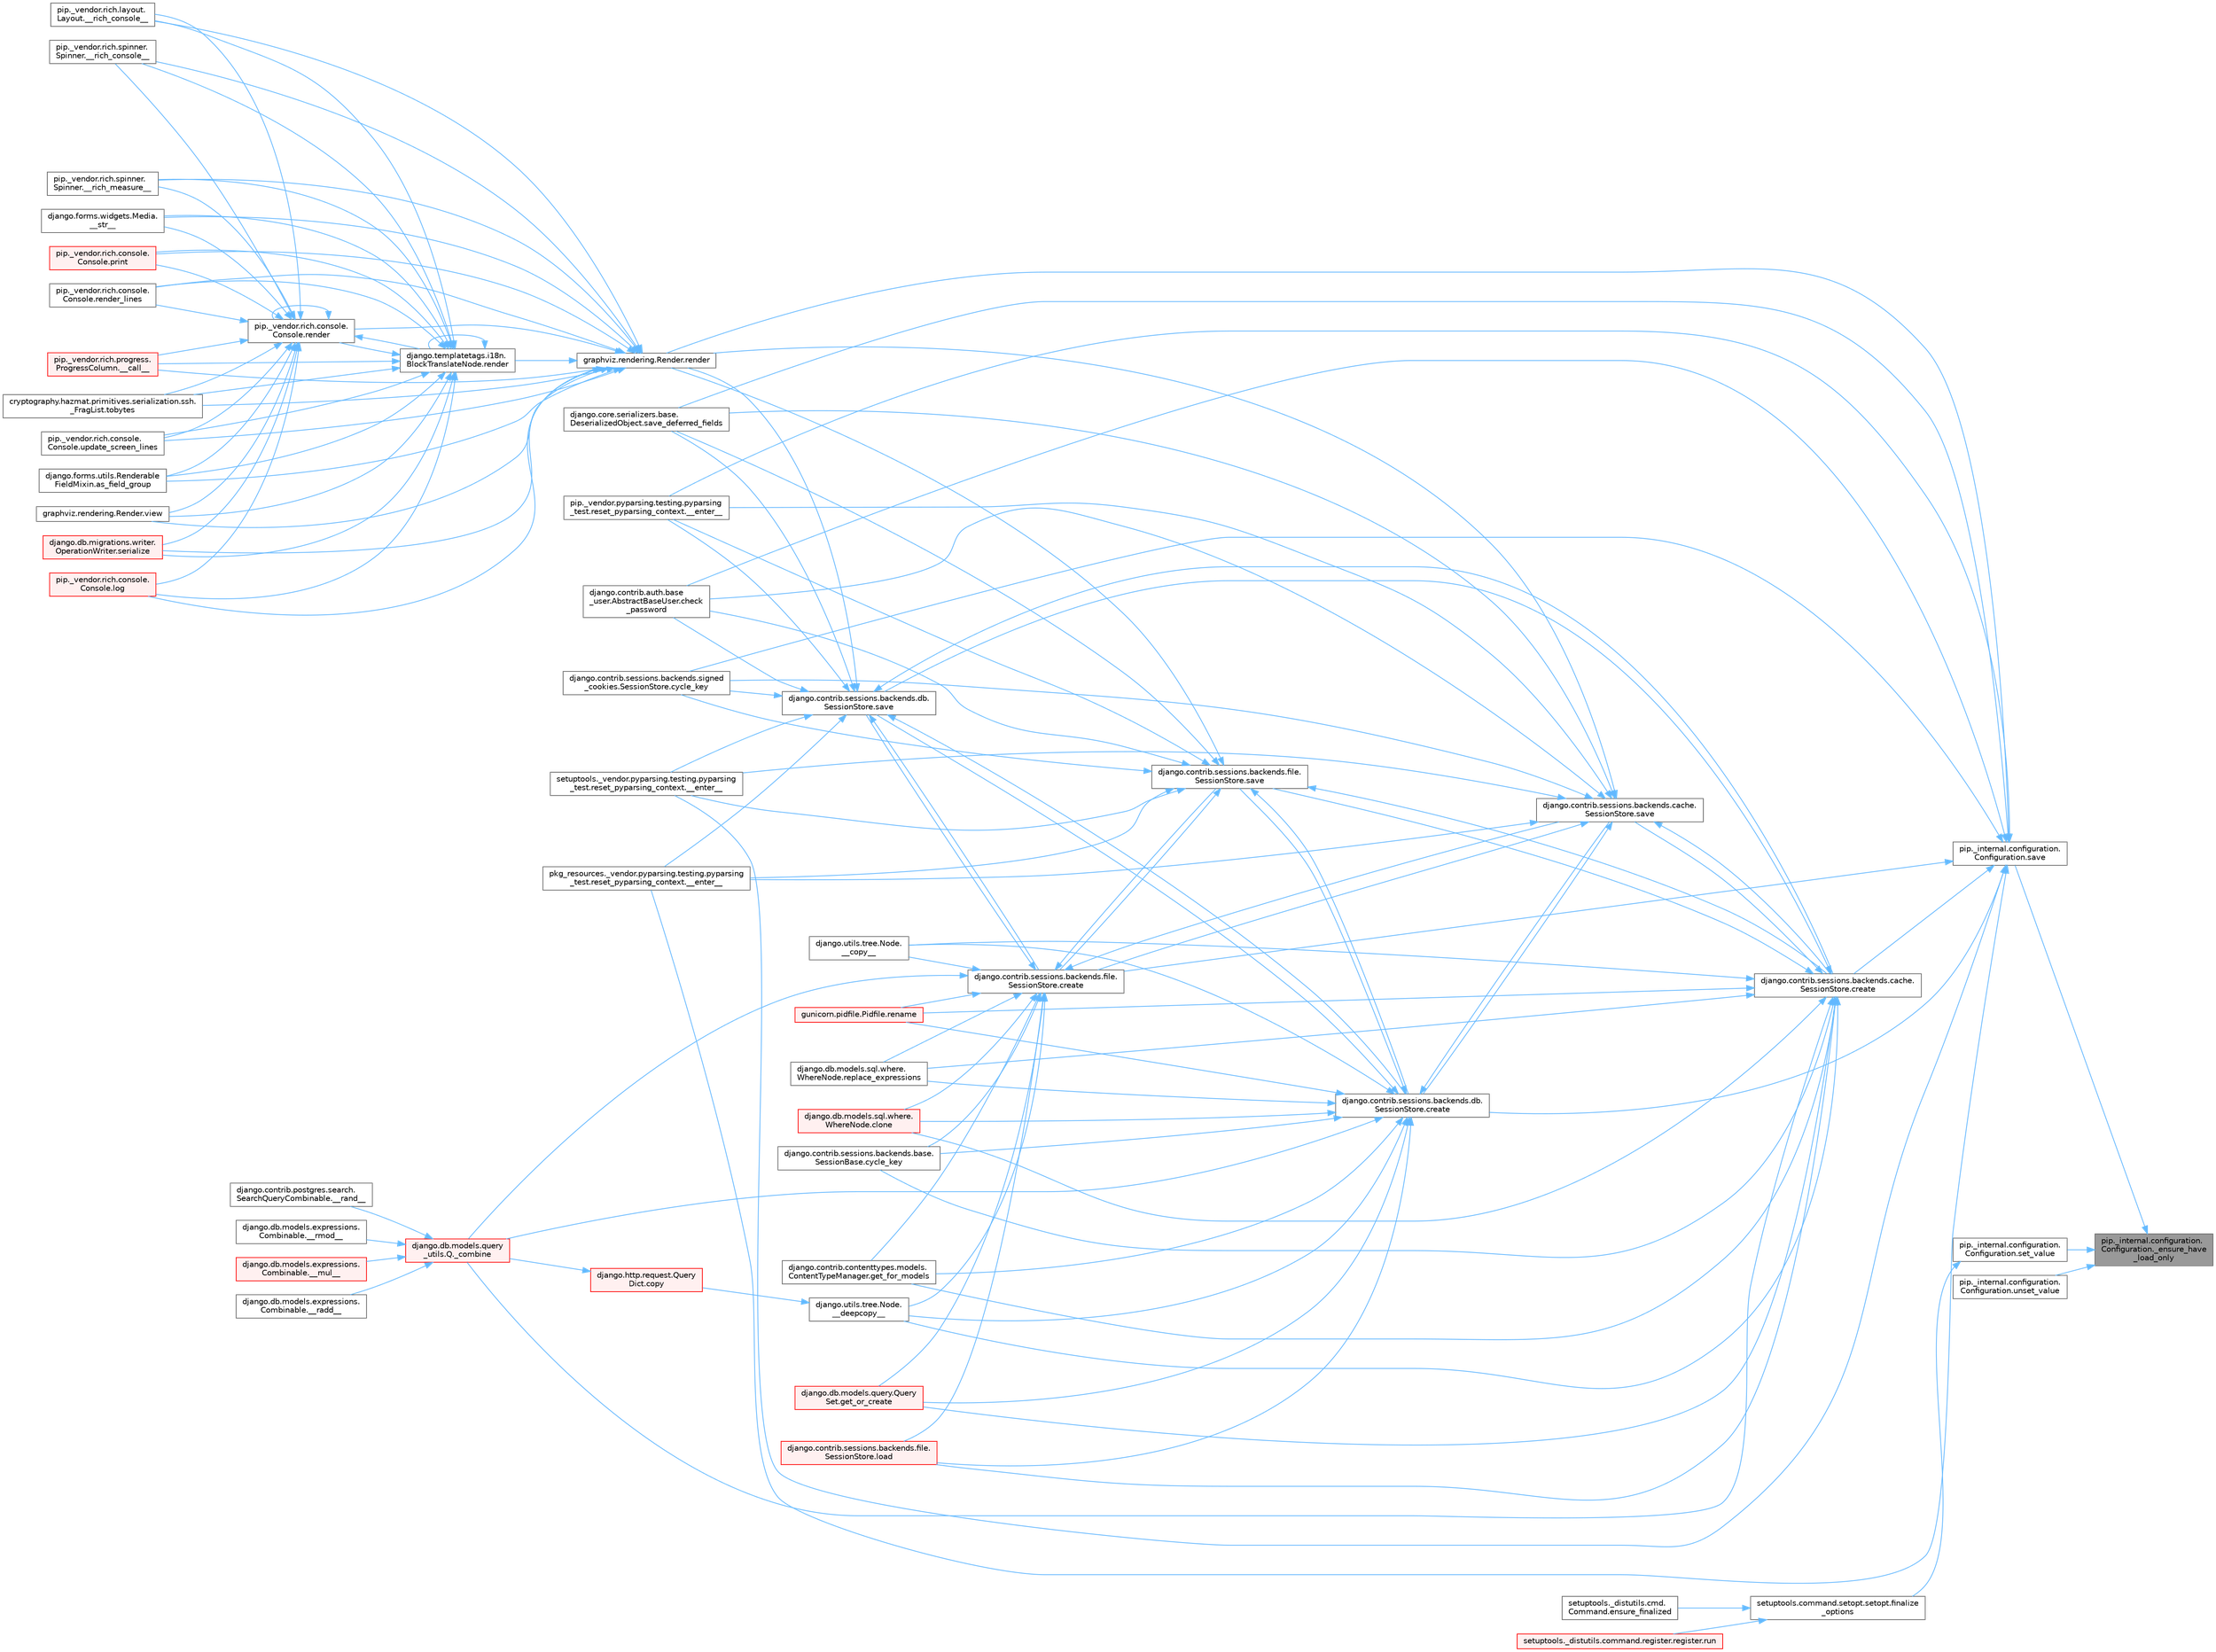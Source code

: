 digraph "pip._internal.configuration.Configuration._ensure_have_load_only"
{
 // LATEX_PDF_SIZE
  bgcolor="transparent";
  edge [fontname=Helvetica,fontsize=10,labelfontname=Helvetica,labelfontsize=10];
  node [fontname=Helvetica,fontsize=10,shape=box,height=0.2,width=0.4];
  rankdir="RL";
  Node1 [id="Node000001",label="pip._internal.configuration.\lConfiguration._ensure_have\l_load_only",height=0.2,width=0.4,color="gray40", fillcolor="grey60", style="filled", fontcolor="black",tooltip=" "];
  Node1 -> Node2 [id="edge1_Node000001_Node000002",dir="back",color="steelblue1",style="solid",tooltip=" "];
  Node2 [id="Node000002",label="pip._internal.configuration.\lConfiguration.save",height=0.2,width=0.4,color="grey40", fillcolor="white", style="filled",URL="$classpip_1_1__internal_1_1configuration_1_1_configuration.html#a6556dd11acdbe9eea172c60c50c76f83",tooltip=" "];
  Node2 -> Node3 [id="edge2_Node000002_Node000003",dir="back",color="steelblue1",style="solid",tooltip=" "];
  Node3 [id="Node000003",label="pip._vendor.pyparsing.testing.pyparsing\l_test.reset_pyparsing_context.__enter__",height=0.2,width=0.4,color="grey40", fillcolor="white", style="filled",URL="$classpip_1_1__vendor_1_1pyparsing_1_1testing_1_1pyparsing__test_1_1reset__pyparsing__context.html#a3d39d97a0d95a9b46c987e6dff52b7c0",tooltip=" "];
  Node2 -> Node4 [id="edge3_Node000002_Node000004",dir="back",color="steelblue1",style="solid",tooltip=" "];
  Node4 [id="Node000004",label="pkg_resources._vendor.pyparsing.testing.pyparsing\l_test.reset_pyparsing_context.__enter__",height=0.2,width=0.4,color="grey40", fillcolor="white", style="filled",URL="$classpkg__resources_1_1__vendor_1_1pyparsing_1_1testing_1_1pyparsing__test_1_1reset__pyparsing__context.html#a8d8360c033ccc7296fb9323a07cdeb25",tooltip=" "];
  Node2 -> Node5 [id="edge4_Node000002_Node000005",dir="back",color="steelblue1",style="solid",tooltip=" "];
  Node5 [id="Node000005",label="setuptools._vendor.pyparsing.testing.pyparsing\l_test.reset_pyparsing_context.__enter__",height=0.2,width=0.4,color="grey40", fillcolor="white", style="filled",URL="$classsetuptools_1_1__vendor_1_1pyparsing_1_1testing_1_1pyparsing__test_1_1reset__pyparsing__context.html#a436e2ea8355c86505c8cfdae81714c7c",tooltip=" "];
  Node2 -> Node6 [id="edge5_Node000002_Node000006",dir="back",color="steelblue1",style="solid",tooltip=" "];
  Node6 [id="Node000006",label="django.contrib.auth.base\l_user.AbstractBaseUser.check\l_password",height=0.2,width=0.4,color="grey40", fillcolor="white", style="filled",URL="$classdjango_1_1contrib_1_1auth_1_1base__user_1_1_abstract_base_user.html#aaa9bb7fa5353bc1917dbd7f87b63321a",tooltip=" "];
  Node2 -> Node7 [id="edge6_Node000002_Node000007",dir="back",color="steelblue1",style="solid",tooltip=" "];
  Node7 [id="Node000007",label="django.contrib.sessions.backends.cache.\lSessionStore.create",height=0.2,width=0.4,color="grey40", fillcolor="white", style="filled",URL="$classdjango_1_1contrib_1_1sessions_1_1backends_1_1cache_1_1_session_store.html#a38c9efbdb5115fd1820ae198b767c39c",tooltip=" "];
  Node7 -> Node8 [id="edge7_Node000007_Node000008",dir="back",color="steelblue1",style="solid",tooltip=" "];
  Node8 [id="Node000008",label="django.utils.tree.Node.\l__copy__",height=0.2,width=0.4,color="grey40", fillcolor="white", style="filled",URL="$classdjango_1_1utils_1_1tree_1_1_node.html#abae878f6b4500b8b241c23d8fac46e63",tooltip=" "];
  Node7 -> Node9 [id="edge8_Node000007_Node000009",dir="back",color="steelblue1",style="solid",tooltip=" "];
  Node9 [id="Node000009",label="django.utils.tree.Node.\l__deepcopy__",height=0.2,width=0.4,color="grey40", fillcolor="white", style="filled",URL="$classdjango_1_1utils_1_1tree_1_1_node.html#a38840c46ded3963808edbeec90765d6b",tooltip=" "];
  Node9 -> Node10 [id="edge9_Node000009_Node000010",dir="back",color="steelblue1",style="solid",tooltip=" "];
  Node10 [id="Node000010",label="django.http.request.Query\lDict.copy",height=0.2,width=0.4,color="red", fillcolor="#FFF0F0", style="filled",URL="$classdjango_1_1http_1_1request_1_1_query_dict.html#ada9e4956e62868c5587b9ffde7b358b5",tooltip=" "];
  Node10 -> Node152 [id="edge10_Node000010_Node000152",dir="back",color="steelblue1",style="solid",tooltip=" "];
  Node152 [id="Node000152",label="django.db.models.query\l_utils.Q._combine",height=0.2,width=0.4,color="red", fillcolor="#FFF0F0", style="filled",URL="$classdjango_1_1db_1_1models_1_1query__utils_1_1_q.html#ade621b98231b73615e1aa3a726560c55",tooltip=" "];
  Node152 -> Node153 [id="edge11_Node000152_Node000153",dir="back",color="steelblue1",style="solid",tooltip=" "];
  Node153 [id="Node000153",label="django.db.models.expressions.\lCombinable.__mul__",height=0.2,width=0.4,color="red", fillcolor="#FFF0F0", style="filled",URL="$classdjango_1_1db_1_1models_1_1expressions_1_1_combinable.html#a18670e03ec4b2fc0eafb0782602b72ec",tooltip=" "];
  Node152 -> Node157 [id="edge12_Node000152_Node000157",dir="back",color="steelblue1",style="solid",tooltip=" "];
  Node157 [id="Node000157",label="django.db.models.expressions.\lCombinable.__radd__",height=0.2,width=0.4,color="grey40", fillcolor="white", style="filled",URL="$classdjango_1_1db_1_1models_1_1expressions_1_1_combinable.html#a4872efab02abfbe2d20977469210ce25",tooltip=" "];
  Node152 -> Node158 [id="edge13_Node000152_Node000158",dir="back",color="steelblue1",style="solid",tooltip=" "];
  Node158 [id="Node000158",label="django.contrib.postgres.search.\lSearchQueryCombinable.__rand__",height=0.2,width=0.4,color="grey40", fillcolor="white", style="filled",URL="$classdjango_1_1contrib_1_1postgres_1_1search_1_1_search_query_combinable.html#a3d51899b7ac9564232b005aa65bec114",tooltip=" "];
  Node152 -> Node159 [id="edge14_Node000152_Node000159",dir="back",color="steelblue1",style="solid",tooltip=" "];
  Node159 [id="Node000159",label="django.db.models.expressions.\lCombinable.__rmod__",height=0.2,width=0.4,color="grey40", fillcolor="white", style="filled",URL="$classdjango_1_1db_1_1models_1_1expressions_1_1_combinable.html#ad32e5e96bab77dd57e3337a156c5de39",tooltip=" "];
  Node7 -> Node152 [id="edge15_Node000007_Node000152",dir="back",color="steelblue1",style="solid",tooltip=" "];
  Node7 -> Node300 [id="edge16_Node000007_Node000300",dir="back",color="steelblue1",style="solid",tooltip=" "];
  Node300 [id="Node000300",label="django.db.models.sql.where.\lWhereNode.clone",height=0.2,width=0.4,color="red", fillcolor="#FFF0F0", style="filled",URL="$classdjango_1_1db_1_1models_1_1sql_1_1where_1_1_where_node.html#a0faff63950b774ce4ad391ea1f6b6d2c",tooltip=" "];
  Node7 -> Node30 [id="edge17_Node000007_Node000030",dir="back",color="steelblue1",style="solid",tooltip=" "];
  Node30 [id="Node000030",label="django.contrib.sessions.backends.base.\lSessionBase.cycle_key",height=0.2,width=0.4,color="grey40", fillcolor="white", style="filled",URL="$classdjango_1_1contrib_1_1sessions_1_1backends_1_1base_1_1_session_base.html#a6955e9bebe4e5b7d463bccfcf9181016",tooltip=" "];
  Node7 -> Node334 [id="edge18_Node000007_Node000334",dir="back",color="steelblue1",style="solid",tooltip=" "];
  Node334 [id="Node000334",label="django.contrib.contenttypes.models.\lContentTypeManager.get_for_models",height=0.2,width=0.4,color="grey40", fillcolor="white", style="filled",URL="$classdjango_1_1contrib_1_1contenttypes_1_1models_1_1_content_type_manager.html#a541a2e215680799739b6f8c1b19ddda4",tooltip=" "];
  Node7 -> Node335 [id="edge19_Node000007_Node000335",dir="back",color="steelblue1",style="solid",tooltip=" "];
  Node335 [id="Node000335",label="django.db.models.query.Query\lSet.get_or_create",height=0.2,width=0.4,color="red", fillcolor="#FFF0F0", style="filled",URL="$classdjango_1_1db_1_1models_1_1query_1_1_query_set.html#a0f727927ec4d1b9f3087b831cc911c59",tooltip=" "];
  Node7 -> Node317 [id="edge20_Node000007_Node000317",dir="back",color="steelblue1",style="solid",tooltip=" "];
  Node317 [id="Node000317",label="django.contrib.sessions.backends.file.\lSessionStore.load",height=0.2,width=0.4,color="red", fillcolor="#FFF0F0", style="filled",URL="$classdjango_1_1contrib_1_1sessions_1_1backends_1_1file_1_1_session_store.html#a408fa63512306fbaa7bbb62742f0295f",tooltip=" "];
  Node7 -> Node337 [id="edge21_Node000007_Node000337",dir="back",color="steelblue1",style="solid",tooltip=" "];
  Node337 [id="Node000337",label="gunicorn.pidfile.Pidfile.rename",height=0.2,width=0.4,color="red", fillcolor="#FFF0F0", style="filled",URL="$classgunicorn_1_1pidfile_1_1_pidfile.html#af03623bf56b92f594700ba5e5f25bc76",tooltip=" "];
  Node7 -> Node339 [id="edge22_Node000007_Node000339",dir="back",color="steelblue1",style="solid",tooltip=" "];
  Node339 [id="Node000339",label="django.db.models.sql.where.\lWhereNode.replace_expressions",height=0.2,width=0.4,color="grey40", fillcolor="white", style="filled",URL="$classdjango_1_1db_1_1models_1_1sql_1_1where_1_1_where_node.html#a1cc3580a7f4a51605b52ae4a9653b3ac",tooltip=" "];
  Node7 -> Node340 [id="edge23_Node000007_Node000340",dir="back",color="steelblue1",style="solid",tooltip=" "];
  Node340 [id="Node000340",label="django.contrib.sessions.backends.cache.\lSessionStore.save",height=0.2,width=0.4,color="grey40", fillcolor="white", style="filled",URL="$classdjango_1_1contrib_1_1sessions_1_1backends_1_1cache_1_1_session_store.html#a67e81d959c24e3a84b1e755a9a861c53",tooltip=" "];
  Node340 -> Node3 [id="edge24_Node000340_Node000003",dir="back",color="steelblue1",style="solid",tooltip=" "];
  Node340 -> Node4 [id="edge25_Node000340_Node000004",dir="back",color="steelblue1",style="solid",tooltip=" "];
  Node340 -> Node5 [id="edge26_Node000340_Node000005",dir="back",color="steelblue1",style="solid",tooltip=" "];
  Node340 -> Node6 [id="edge27_Node000340_Node000006",dir="back",color="steelblue1",style="solid",tooltip=" "];
  Node340 -> Node7 [id="edge28_Node000340_Node000007",dir="back",color="steelblue1",style="solid",tooltip=" "];
  Node340 -> Node299 [id="edge29_Node000340_Node000299",dir="back",color="steelblue1",style="solid",tooltip=" "];
  Node299 [id="Node000299",label="django.contrib.sessions.backends.db.\lSessionStore.create",height=0.2,width=0.4,color="grey40", fillcolor="white", style="filled",URL="$classdjango_1_1contrib_1_1sessions_1_1backends_1_1db_1_1_session_store.html#a4a98c0168c61e75be58e279660aa6ce4",tooltip=" "];
  Node299 -> Node8 [id="edge30_Node000299_Node000008",dir="back",color="steelblue1",style="solid",tooltip=" "];
  Node299 -> Node9 [id="edge31_Node000299_Node000009",dir="back",color="steelblue1",style="solid",tooltip=" "];
  Node299 -> Node152 [id="edge32_Node000299_Node000152",dir="back",color="steelblue1",style="solid",tooltip=" "];
  Node299 -> Node300 [id="edge33_Node000299_Node000300",dir="back",color="steelblue1",style="solid",tooltip=" "];
  Node299 -> Node30 [id="edge34_Node000299_Node000030",dir="back",color="steelblue1",style="solid",tooltip=" "];
  Node299 -> Node334 [id="edge35_Node000299_Node000334",dir="back",color="steelblue1",style="solid",tooltip=" "];
  Node299 -> Node335 [id="edge36_Node000299_Node000335",dir="back",color="steelblue1",style="solid",tooltip=" "];
  Node299 -> Node317 [id="edge37_Node000299_Node000317",dir="back",color="steelblue1",style="solid",tooltip=" "];
  Node299 -> Node337 [id="edge38_Node000299_Node000337",dir="back",color="steelblue1",style="solid",tooltip=" "];
  Node299 -> Node339 [id="edge39_Node000299_Node000339",dir="back",color="steelblue1",style="solid",tooltip=" "];
  Node299 -> Node340 [id="edge40_Node000299_Node000340",dir="back",color="steelblue1",style="solid",tooltip=" "];
  Node299 -> Node298 [id="edge41_Node000299_Node000298",dir="back",color="steelblue1",style="solid",tooltip=" "];
  Node298 [id="Node000298",label="django.contrib.sessions.backends.db.\lSessionStore.save",height=0.2,width=0.4,color="grey40", fillcolor="white", style="filled",URL="$classdjango_1_1contrib_1_1sessions_1_1backends_1_1db_1_1_session_store.html#a68a6b4f159bd3dc969ec80b34c1622af",tooltip=" "];
  Node298 -> Node3 [id="edge42_Node000298_Node000003",dir="back",color="steelblue1",style="solid",tooltip=" "];
  Node298 -> Node4 [id="edge43_Node000298_Node000004",dir="back",color="steelblue1",style="solid",tooltip=" "];
  Node298 -> Node5 [id="edge44_Node000298_Node000005",dir="back",color="steelblue1",style="solid",tooltip=" "];
  Node298 -> Node6 [id="edge45_Node000298_Node000006",dir="back",color="steelblue1",style="solid",tooltip=" "];
  Node298 -> Node7 [id="edge46_Node000298_Node000007",dir="back",color="steelblue1",style="solid",tooltip=" "];
  Node298 -> Node299 [id="edge47_Node000298_Node000299",dir="back",color="steelblue1",style="solid",tooltip=" "];
  Node298 -> Node333 [id="edge48_Node000298_Node000333",dir="back",color="steelblue1",style="solid",tooltip=" "];
  Node333 [id="Node000333",label="django.contrib.sessions.backends.file.\lSessionStore.create",height=0.2,width=0.4,color="grey40", fillcolor="white", style="filled",URL="$classdjango_1_1contrib_1_1sessions_1_1backends_1_1file_1_1_session_store.html#a6624db6a37dfff490f837047e0a60dda",tooltip=" "];
  Node333 -> Node8 [id="edge49_Node000333_Node000008",dir="back",color="steelblue1",style="solid",tooltip=" "];
  Node333 -> Node9 [id="edge50_Node000333_Node000009",dir="back",color="steelblue1",style="solid",tooltip=" "];
  Node333 -> Node152 [id="edge51_Node000333_Node000152",dir="back",color="steelblue1",style="solid",tooltip=" "];
  Node333 -> Node300 [id="edge52_Node000333_Node000300",dir="back",color="steelblue1",style="solid",tooltip=" "];
  Node333 -> Node30 [id="edge53_Node000333_Node000030",dir="back",color="steelblue1",style="solid",tooltip=" "];
  Node333 -> Node334 [id="edge54_Node000333_Node000334",dir="back",color="steelblue1",style="solid",tooltip=" "];
  Node333 -> Node335 [id="edge55_Node000333_Node000335",dir="back",color="steelblue1",style="solid",tooltip=" "];
  Node333 -> Node317 [id="edge56_Node000333_Node000317",dir="back",color="steelblue1",style="solid",tooltip=" "];
  Node333 -> Node337 [id="edge57_Node000333_Node000337",dir="back",color="steelblue1",style="solid",tooltip=" "];
  Node333 -> Node339 [id="edge58_Node000333_Node000339",dir="back",color="steelblue1",style="solid",tooltip=" "];
  Node333 -> Node340 [id="edge59_Node000333_Node000340",dir="back",color="steelblue1",style="solid",tooltip=" "];
  Node333 -> Node298 [id="edge60_Node000333_Node000298",dir="back",color="steelblue1",style="solid",tooltip=" "];
  Node333 -> Node1129 [id="edge61_Node000333_Node001129",dir="back",color="steelblue1",style="solid",tooltip=" "];
  Node1129 [id="Node001129",label="django.contrib.sessions.backends.file.\lSessionStore.save",height=0.2,width=0.4,color="grey40", fillcolor="white", style="filled",URL="$classdjango_1_1contrib_1_1sessions_1_1backends_1_1file_1_1_session_store.html#af170f9c112376eb1627509287bf9620f",tooltip=" "];
  Node1129 -> Node3 [id="edge62_Node001129_Node000003",dir="back",color="steelblue1",style="solid",tooltip=" "];
  Node1129 -> Node4 [id="edge63_Node001129_Node000004",dir="back",color="steelblue1",style="solid",tooltip=" "];
  Node1129 -> Node5 [id="edge64_Node001129_Node000005",dir="back",color="steelblue1",style="solid",tooltip=" "];
  Node1129 -> Node6 [id="edge65_Node001129_Node000006",dir="back",color="steelblue1",style="solid",tooltip=" "];
  Node1129 -> Node7 [id="edge66_Node001129_Node000007",dir="back",color="steelblue1",style="solid",tooltip=" "];
  Node1129 -> Node299 [id="edge67_Node001129_Node000299",dir="back",color="steelblue1",style="solid",tooltip=" "];
  Node1129 -> Node333 [id="edge68_Node001129_Node000333",dir="back",color="steelblue1",style="solid",tooltip=" "];
  Node1129 -> Node341 [id="edge69_Node001129_Node000341",dir="back",color="steelblue1",style="solid",tooltip=" "];
  Node341 [id="Node000341",label="django.contrib.sessions.backends.signed\l_cookies.SessionStore.cycle_key",height=0.2,width=0.4,color="grey40", fillcolor="white", style="filled",URL="$classdjango_1_1contrib_1_1sessions_1_1backends_1_1signed__cookies_1_1_session_store.html#abf8e71313b847459c30f19e691c25a93",tooltip=" "];
  Node1129 -> Node342 [id="edge70_Node001129_Node000342",dir="back",color="steelblue1",style="solid",tooltip=" "];
  Node342 [id="Node000342",label="graphviz.rendering.Render.render",height=0.2,width=0.4,color="grey40", fillcolor="white", style="filled",URL="$classgraphviz_1_1rendering_1_1_render.html#a0249d6538d64a6b59b1bed64d4636456",tooltip=" "];
  Node342 -> Node343 [id="edge71_Node000342_Node000343",dir="back",color="steelblue1",style="solid",tooltip=" "];
  Node343 [id="Node000343",label="pip._vendor.rich.progress.\lProgressColumn.__call__",height=0.2,width=0.4,color="red", fillcolor="#FFF0F0", style="filled",URL="$classpip_1_1__vendor_1_1rich_1_1progress_1_1_progress_column.html#ae0c399be74222f949edb0fa5324cf6ea",tooltip=" "];
  Node342 -> Node344 [id="edge72_Node000342_Node000344",dir="back",color="steelblue1",style="solid",tooltip=" "];
  Node344 [id="Node000344",label="pip._vendor.rich.layout.\lLayout.__rich_console__",height=0.2,width=0.4,color="grey40", fillcolor="white", style="filled",URL="$classpip_1_1__vendor_1_1rich_1_1layout_1_1_layout.html#ac39cb3d17d2b0324ee1b0dada41a3ebd",tooltip=" "];
  Node342 -> Node345 [id="edge73_Node000342_Node000345",dir="back",color="steelblue1",style="solid",tooltip=" "];
  Node345 [id="Node000345",label="pip._vendor.rich.spinner.\lSpinner.__rich_console__",height=0.2,width=0.4,color="grey40", fillcolor="white", style="filled",URL="$classpip_1_1__vendor_1_1rich_1_1spinner_1_1_spinner.html#a6883d8dced19ac48d4dfc74f776357fd",tooltip=" "];
  Node342 -> Node346 [id="edge74_Node000342_Node000346",dir="back",color="steelblue1",style="solid",tooltip=" "];
  Node346 [id="Node000346",label="pip._vendor.rich.spinner.\lSpinner.__rich_measure__",height=0.2,width=0.4,color="grey40", fillcolor="white", style="filled",URL="$classpip_1_1__vendor_1_1rich_1_1spinner_1_1_spinner.html#a89745682c823c44a31bae8e8d07869f5",tooltip=" "];
  Node342 -> Node347 [id="edge75_Node000342_Node000347",dir="back",color="steelblue1",style="solid",tooltip=" "];
  Node347 [id="Node000347",label="django.forms.widgets.Media.\l__str__",height=0.2,width=0.4,color="grey40", fillcolor="white", style="filled",URL="$classdjango_1_1forms_1_1widgets_1_1_media.html#ae1651710548a7d9f14f036d035012d21",tooltip=" "];
  Node342 -> Node348 [id="edge76_Node000342_Node000348",dir="back",color="steelblue1",style="solid",tooltip=" "];
  Node348 [id="Node000348",label="django.forms.utils.Renderable\lFieldMixin.as_field_group",height=0.2,width=0.4,color="grey40", fillcolor="white", style="filled",URL="$classdjango_1_1forms_1_1utils_1_1_renderable_field_mixin.html#a1e9a1b4f790ea694431554267fd5d74c",tooltip=" "];
  Node342 -> Node349 [id="edge77_Node000342_Node000349",dir="back",color="steelblue1",style="solid",tooltip=" "];
  Node349 [id="Node000349",label="pip._vendor.rich.console.\lConsole.log",height=0.2,width=0.4,color="red", fillcolor="#FFF0F0", style="filled",URL="$classpip_1_1__vendor_1_1rich_1_1console_1_1_console.html#af9c77e39f9413fc2b134c60cfa23b0f1",tooltip=" "];
  Node342 -> Node472 [id="edge78_Node000342_Node000472",dir="back",color="steelblue1",style="solid",tooltip=" "];
  Node472 [id="Node000472",label="pip._vendor.rich.console.\lConsole.print",height=0.2,width=0.4,color="red", fillcolor="#FFF0F0", style="filled",URL="$classpip_1_1__vendor_1_1rich_1_1console_1_1_console.html#af954370cdbb49236b597f2c11064549d",tooltip=" "];
  Node342 -> Node863 [id="edge79_Node000342_Node000863",dir="back",color="steelblue1",style="solid",tooltip=" "];
  Node863 [id="Node000863",label="django.templatetags.i18n.\lBlockTranslateNode.render",height=0.2,width=0.4,color="grey40", fillcolor="white", style="filled",URL="$classdjango_1_1templatetags_1_1i18n_1_1_block_translate_node.html#aaf05bebfd02c1c4b676387ada0357832",tooltip=" "];
  Node863 -> Node343 [id="edge80_Node000863_Node000343",dir="back",color="steelblue1",style="solid",tooltip=" "];
  Node863 -> Node344 [id="edge81_Node000863_Node000344",dir="back",color="steelblue1",style="solid",tooltip=" "];
  Node863 -> Node345 [id="edge82_Node000863_Node000345",dir="back",color="steelblue1",style="solid",tooltip=" "];
  Node863 -> Node346 [id="edge83_Node000863_Node000346",dir="back",color="steelblue1",style="solid",tooltip=" "];
  Node863 -> Node347 [id="edge84_Node000863_Node000347",dir="back",color="steelblue1",style="solid",tooltip=" "];
  Node863 -> Node348 [id="edge85_Node000863_Node000348",dir="back",color="steelblue1",style="solid",tooltip=" "];
  Node863 -> Node349 [id="edge86_Node000863_Node000349",dir="back",color="steelblue1",style="solid",tooltip=" "];
  Node863 -> Node472 [id="edge87_Node000863_Node000472",dir="back",color="steelblue1",style="solid",tooltip=" "];
  Node863 -> Node863 [id="edge88_Node000863_Node000863",dir="back",color="steelblue1",style="solid",tooltip=" "];
  Node863 -> Node864 [id="edge89_Node000863_Node000864",dir="back",color="steelblue1",style="solid",tooltip=" "];
  Node864 [id="Node000864",label="pip._vendor.rich.console.\lConsole.render",height=0.2,width=0.4,color="grey40", fillcolor="white", style="filled",URL="$classpip_1_1__vendor_1_1rich_1_1console_1_1_console.html#a9551b8254c573105adde80622393a938",tooltip=" "];
  Node864 -> Node343 [id="edge90_Node000864_Node000343",dir="back",color="steelblue1",style="solid",tooltip=" "];
  Node864 -> Node344 [id="edge91_Node000864_Node000344",dir="back",color="steelblue1",style="solid",tooltip=" "];
  Node864 -> Node345 [id="edge92_Node000864_Node000345",dir="back",color="steelblue1",style="solid",tooltip=" "];
  Node864 -> Node346 [id="edge93_Node000864_Node000346",dir="back",color="steelblue1",style="solid",tooltip=" "];
  Node864 -> Node347 [id="edge94_Node000864_Node000347",dir="back",color="steelblue1",style="solid",tooltip=" "];
  Node864 -> Node348 [id="edge95_Node000864_Node000348",dir="back",color="steelblue1",style="solid",tooltip=" "];
  Node864 -> Node349 [id="edge96_Node000864_Node000349",dir="back",color="steelblue1",style="solid",tooltip=" "];
  Node864 -> Node472 [id="edge97_Node000864_Node000472",dir="back",color="steelblue1",style="solid",tooltip=" "];
  Node864 -> Node863 [id="edge98_Node000864_Node000863",dir="back",color="steelblue1",style="solid",tooltip=" "];
  Node864 -> Node864 [id="edge99_Node000864_Node000864",dir="back",color="steelblue1",style="solid",tooltip=" "];
  Node864 -> Node865 [id="edge100_Node000864_Node000865",dir="back",color="steelblue1",style="solid",tooltip=" "];
  Node865 [id="Node000865",label="pip._vendor.rich.console.\lConsole.render_lines",height=0.2,width=0.4,color="grey40", fillcolor="white", style="filled",URL="$classpip_1_1__vendor_1_1rich_1_1console_1_1_console.html#a5818808a49db20c5bee6986425f96f14",tooltip=" "];
  Node864 -> Node866 [id="edge101_Node000864_Node000866",dir="back",color="steelblue1",style="solid",tooltip=" "];
  Node866 [id="Node000866",label="django.db.migrations.writer.\lOperationWriter.serialize",height=0.2,width=0.4,color="red", fillcolor="#FFF0F0", style="filled",URL="$classdjango_1_1db_1_1migrations_1_1writer_1_1_operation_writer.html#a866e8d13e1c54a35d74e9a6b0383b2f8",tooltip=" "];
  Node864 -> Node1209 [id="edge102_Node000864_Node001209",dir="back",color="steelblue1",style="solid",tooltip=" "];
  Node1209 [id="Node001209",label="cryptography.hazmat.primitives.serialization.ssh.\l_FragList.tobytes",height=0.2,width=0.4,color="grey40", fillcolor="white", style="filled",URL="$classcryptography_1_1hazmat_1_1primitives_1_1serialization_1_1ssh_1_1___frag_list.html#a195dd4e7c741624829a13af53fa3de38",tooltip=" "];
  Node864 -> Node1210 [id="edge103_Node000864_Node001210",dir="back",color="steelblue1",style="solid",tooltip=" "];
  Node1210 [id="Node001210",label="pip._vendor.rich.console.\lConsole.update_screen_lines",height=0.2,width=0.4,color="grey40", fillcolor="white", style="filled",URL="$classpip_1_1__vendor_1_1rich_1_1console_1_1_console.html#a21cfe5af86ec7533f23d45fe2969817e",tooltip=" "];
  Node864 -> Node1211 [id="edge104_Node000864_Node001211",dir="back",color="steelblue1",style="solid",tooltip=" "];
  Node1211 [id="Node001211",label="graphviz.rendering.Render.view",height=0.2,width=0.4,color="grey40", fillcolor="white", style="filled",URL="$classgraphviz_1_1rendering_1_1_render.html#a53169c422996b9a7e92b5580c13914e2",tooltip=" "];
  Node863 -> Node865 [id="edge105_Node000863_Node000865",dir="back",color="steelblue1",style="solid",tooltip=" "];
  Node863 -> Node866 [id="edge106_Node000863_Node000866",dir="back",color="steelblue1",style="solid",tooltip=" "];
  Node863 -> Node1209 [id="edge107_Node000863_Node001209",dir="back",color="steelblue1",style="solid",tooltip=" "];
  Node863 -> Node1210 [id="edge108_Node000863_Node001210",dir="back",color="steelblue1",style="solid",tooltip=" "];
  Node863 -> Node1211 [id="edge109_Node000863_Node001211",dir="back",color="steelblue1",style="solid",tooltip=" "];
  Node342 -> Node864 [id="edge110_Node000342_Node000864",dir="back",color="steelblue1",style="solid",tooltip=" "];
  Node342 -> Node865 [id="edge111_Node000342_Node000865",dir="back",color="steelblue1",style="solid",tooltip=" "];
  Node342 -> Node866 [id="edge112_Node000342_Node000866",dir="back",color="steelblue1",style="solid",tooltip=" "];
  Node342 -> Node1209 [id="edge113_Node000342_Node001209",dir="back",color="steelblue1",style="solid",tooltip=" "];
  Node342 -> Node1210 [id="edge114_Node000342_Node001210",dir="back",color="steelblue1",style="solid",tooltip=" "];
  Node342 -> Node1211 [id="edge115_Node000342_Node001211",dir="back",color="steelblue1",style="solid",tooltip=" "];
  Node1129 -> Node703 [id="edge116_Node001129_Node000703",dir="back",color="steelblue1",style="solid",tooltip=" "];
  Node703 [id="Node000703",label="django.core.serializers.base.\lDeserializedObject.save_deferred_fields",height=0.2,width=0.4,color="grey40", fillcolor="white", style="filled",URL="$classdjango_1_1core_1_1serializers_1_1base_1_1_deserialized_object.html#a2fd4269d14e2f58fda59335c79a582f5",tooltip=" "];
  Node298 -> Node341 [id="edge117_Node000298_Node000341",dir="back",color="steelblue1",style="solid",tooltip=" "];
  Node298 -> Node342 [id="edge118_Node000298_Node000342",dir="back",color="steelblue1",style="solid",tooltip=" "];
  Node298 -> Node703 [id="edge119_Node000298_Node000703",dir="back",color="steelblue1",style="solid",tooltip=" "];
  Node299 -> Node1129 [id="edge120_Node000299_Node001129",dir="back",color="steelblue1",style="solid",tooltip=" "];
  Node340 -> Node333 [id="edge121_Node000340_Node000333",dir="back",color="steelblue1",style="solid",tooltip=" "];
  Node340 -> Node341 [id="edge122_Node000340_Node000341",dir="back",color="steelblue1",style="solid",tooltip=" "];
  Node340 -> Node342 [id="edge123_Node000340_Node000342",dir="back",color="steelblue1",style="solid",tooltip=" "];
  Node340 -> Node703 [id="edge124_Node000340_Node000703",dir="back",color="steelblue1",style="solid",tooltip=" "];
  Node7 -> Node298 [id="edge125_Node000007_Node000298",dir="back",color="steelblue1",style="solid",tooltip=" "];
  Node7 -> Node1129 [id="edge126_Node000007_Node001129",dir="back",color="steelblue1",style="solid",tooltip=" "];
  Node2 -> Node299 [id="edge127_Node000002_Node000299",dir="back",color="steelblue1",style="solid",tooltip=" "];
  Node2 -> Node333 [id="edge128_Node000002_Node000333",dir="back",color="steelblue1",style="solid",tooltip=" "];
  Node2 -> Node341 [id="edge129_Node000002_Node000341",dir="back",color="steelblue1",style="solid",tooltip=" "];
  Node2 -> Node342 [id="edge130_Node000002_Node000342",dir="back",color="steelblue1",style="solid",tooltip=" "];
  Node2 -> Node703 [id="edge131_Node000002_Node000703",dir="back",color="steelblue1",style="solid",tooltip=" "];
  Node1 -> Node3180 [id="edge132_Node000001_Node003180",dir="back",color="steelblue1",style="solid",tooltip=" "];
  Node3180 [id="Node003180",label="pip._internal.configuration.\lConfiguration.set_value",height=0.2,width=0.4,color="grey40", fillcolor="white", style="filled",URL="$classpip_1_1__internal_1_1configuration_1_1_configuration.html#a5fbaae242fbf6065c64973dff2382bfc",tooltip=" "];
  Node3180 -> Node1121 [id="edge133_Node003180_Node001121",dir="back",color="steelblue1",style="solid",tooltip=" "];
  Node1121 [id="Node001121",label="setuptools.command.setopt.setopt.finalize\l_options",height=0.2,width=0.4,color="grey40", fillcolor="white", style="filled",URL="$classsetuptools_1_1command_1_1setopt_1_1setopt.html#a58f0fcd27a26f1c32d24ee064878fc5c",tooltip=" "];
  Node1121 -> Node101 [id="edge134_Node001121_Node000101",dir="back",color="steelblue1",style="solid",tooltip=" "];
  Node101 [id="Node000101",label="setuptools._distutils.cmd.\lCommand.ensure_finalized",height=0.2,width=0.4,color="grey40", fillcolor="white", style="filled",URL="$classsetuptools_1_1__distutils_1_1cmd_1_1_command.html#a3d586ca13afbfed87a11872fd15515ab",tooltip=" "];
  Node1121 -> Node102 [id="edge135_Node001121_Node000102",dir="back",color="steelblue1",style="solid",tooltip=" "];
  Node102 [id="Node000102",label="setuptools._distutils.command.register.register.run",height=0.2,width=0.4,color="red", fillcolor="#FFF0F0", style="filled",URL="$classsetuptools_1_1__distutils_1_1command_1_1register_1_1register.html#a2c04b126757f477c907033d7f3d0e169",tooltip=" "];
  Node1 -> Node3181 [id="edge136_Node000001_Node003181",dir="back",color="steelblue1",style="solid",tooltip=" "];
  Node3181 [id="Node003181",label="pip._internal.configuration.\lConfiguration.unset_value",height=0.2,width=0.4,color="grey40", fillcolor="white", style="filled",URL="$classpip_1_1__internal_1_1configuration_1_1_configuration.html#a29367a24573531d08ba498cb46278548",tooltip=" "];
}
